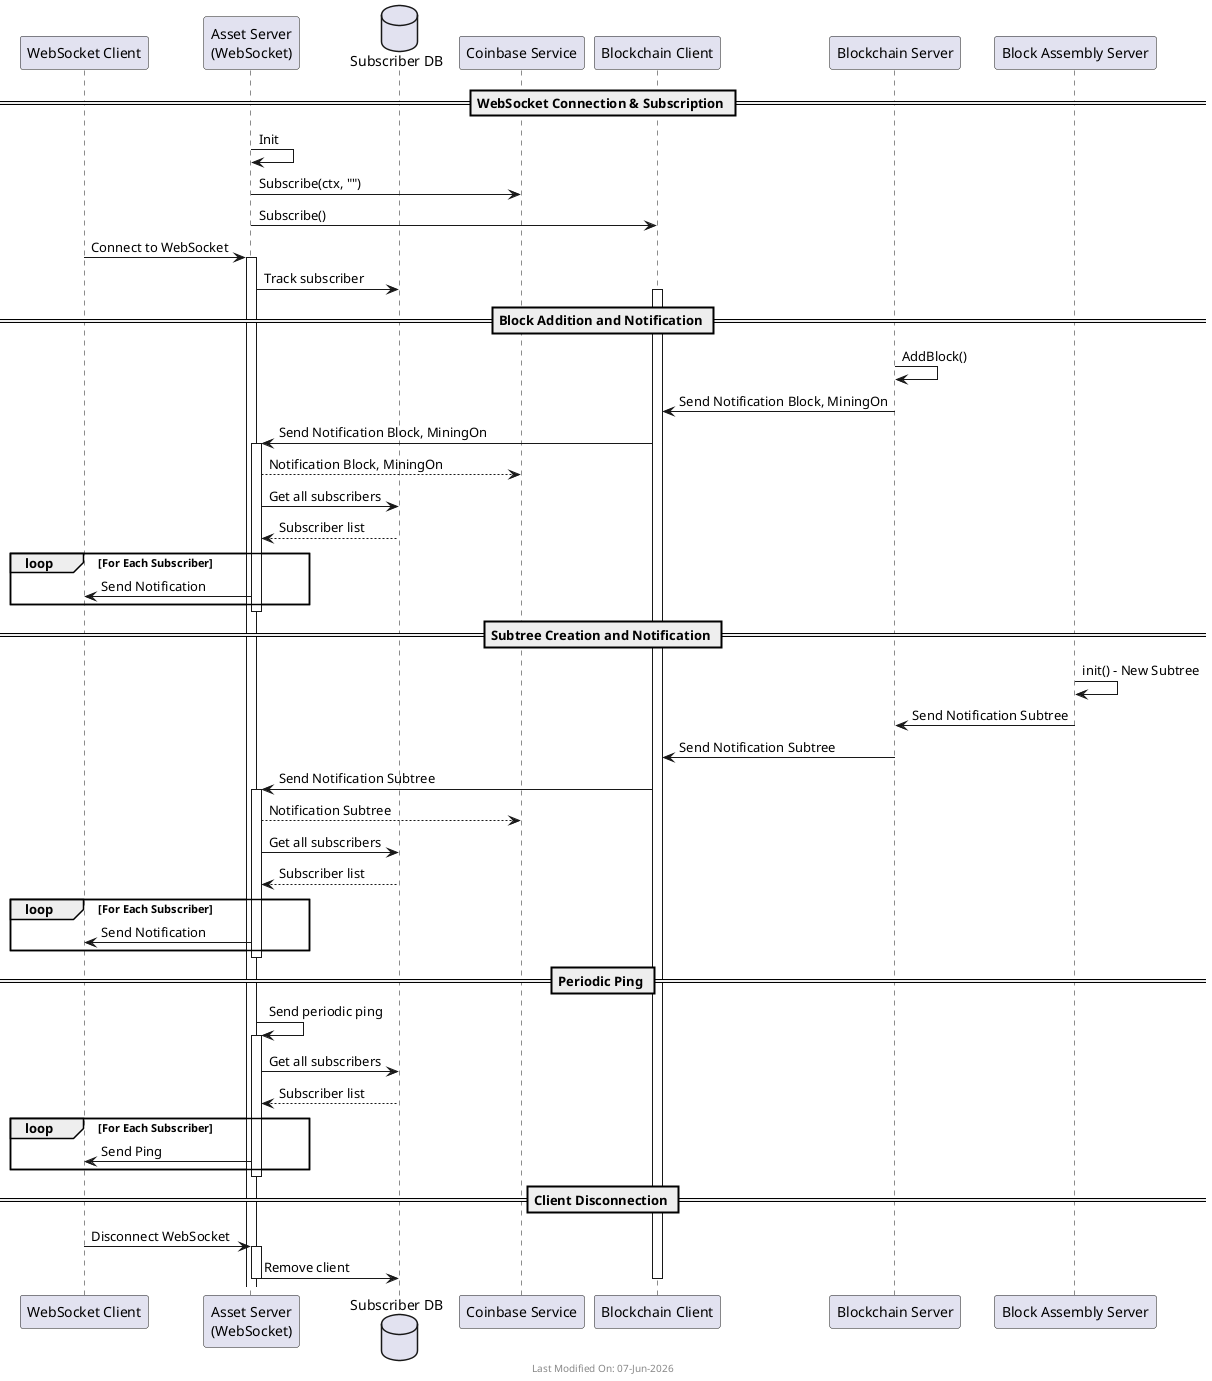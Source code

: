 @startuml
participant "WebSocket Client" as Client
participant "Asset Server\n(WebSocket)" as Server
database "Subscriber DB" as SubDB
participant "Coinbase Service" as Coinbase
participant "Blockchain Client" as BlockchainClient
participant "Blockchain Server" as BlockchainServer
participant "Block Assembly Server" as BlockAssemblyServer

== WebSocket Connection & Subscription ==
Server -> Server: Init
Server -> Coinbase: Subscribe(ctx, "")
Server -> BlockchainClient: Subscribe()


Client -> Server: Connect to WebSocket
activate Server
Server -> SubDB: Track subscriber
activate BlockchainClient

== Block Addition and Notification ==
BlockchainServer -> BlockchainServer: AddBlock()
BlockchainServer -> BlockchainClient: Send Notification Block, MiningOn
BlockchainClient -> Server: Send Notification Block, MiningOn
activate Server
Server --> Coinbase: Notification Block, MiningOn
Server -> SubDB: Get all subscribers
SubDB --> Server: Subscriber list
loop For Each Subscriber
    Server -> Client: Send Notification
end
deactivate Server

== Subtree Creation and Notification ==
BlockAssemblyServer -> BlockAssemblyServer: init() - New Subtree
BlockAssemblyServer -> BlockchainServer: Send Notification Subtree
BlockchainServer -> BlockchainClient: Send Notification Subtree
BlockchainClient -> Server: Send Notification Subtree
activate Server
Server --> Coinbase: Notification Subtree
Server -> SubDB: Get all subscribers
SubDB --> Server: Subscriber list
loop For Each Subscriber
    Server -> Client: Send Notification
end
deactivate Server

== Periodic Ping ==
Server -> Server: Send periodic ping
activate Server
Server -> SubDB: Get all subscribers
SubDB --> Server: Subscriber list
loop For Each Subscriber
    Server -> Client: Send Ping
end
deactivate Server

== Client Disconnection ==
Client -> Server: Disconnect WebSocket
activate Server
Server -> SubDB: Remove client
deactivate Server

deactivate BlockchainClient

footer Last Modified On: %date("dd-MMM-yyyy")
@enduml
